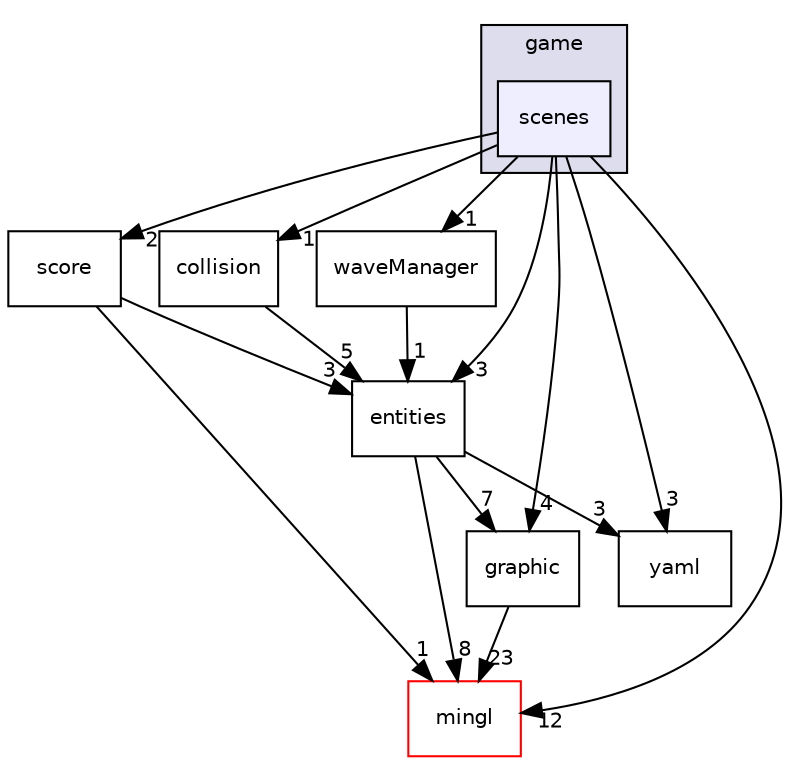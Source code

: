 digraph "libs/game/scenes" {
  compound=true
  node [ fontsize="10", fontname="Helvetica"];
  edge [ labelfontsize="10", labelfontname="Helvetica"];
  subgraph clusterdir_10c992a5ad9d681edc7d46cf538bcb51 {
    graph [ bgcolor="#ddddee", pencolor="black", label="game" fontname="Helvetica", fontsize="10", URL="dir_10c992a5ad9d681edc7d46cf538bcb51.html"]
  dir_2142ca991eeae29bbfbdf0c92df65416 [shape=box, label="scenes", style="filled", fillcolor="#eeeeff", pencolor="black", URL="dir_2142ca991eeae29bbfbdf0c92df65416.html"];
  }
  dir_1ee3d38b8c204615d580f52482947026 [shape=box label="score" URL="dir_1ee3d38b8c204615d580f52482947026.html"];
  dir_08bf7e3e3bbc62e59be05efc7049ea8f [shape=box label="yaml" URL="dir_08bf7e3e3bbc62e59be05efc7049ea8f.html"];
  dir_d4c5b6fad7562fcd9ee8f60dc5abf3ff [shape=box label="mingl" fillcolor="white" style="filled" color="red" URL="dir_d4c5b6fad7562fcd9ee8f60dc5abf3ff.html"];
  dir_18fcc25ff4e5fe0e8c5503018f848eb6 [shape=box label="entities" URL="dir_18fcc25ff4e5fe0e8c5503018f848eb6.html"];
  dir_a93e348ba5fc0576115edf167d276b1c [shape=box label="graphic" URL="dir_a93e348ba5fc0576115edf167d276b1c.html"];
  dir_43b41cf3b0884659abbfac1c2aebc9f5 [shape=box label="collision" URL="dir_43b41cf3b0884659abbfac1c2aebc9f5.html"];
  dir_309aa899a2231687fb22ab826b52b39c [shape=box label="waveManager" URL="dir_309aa899a2231687fb22ab826b52b39c.html"];
  dir_1ee3d38b8c204615d580f52482947026->dir_d4c5b6fad7562fcd9ee8f60dc5abf3ff [headlabel="1", labeldistance=1.5 headhref="dir_000021_000024.html"];
  dir_1ee3d38b8c204615d580f52482947026->dir_18fcc25ff4e5fe0e8c5503018f848eb6 [headlabel="3", labeldistance=1.5 headhref="dir_000021_000018.html"];
  dir_18fcc25ff4e5fe0e8c5503018f848eb6->dir_08bf7e3e3bbc62e59be05efc7049ea8f [headlabel="3", labeldistance=1.5 headhref="dir_000018_000023.html"];
  dir_18fcc25ff4e5fe0e8c5503018f848eb6->dir_d4c5b6fad7562fcd9ee8f60dc5abf3ff [headlabel="8", labeldistance=1.5 headhref="dir_000018_000024.html"];
  dir_18fcc25ff4e5fe0e8c5503018f848eb6->dir_a93e348ba5fc0576115edf167d276b1c [headlabel="7", labeldistance=1.5 headhref="dir_000018_000019.html"];
  dir_2142ca991eeae29bbfbdf0c92df65416->dir_1ee3d38b8c204615d580f52482947026 [headlabel="2", labeldistance=1.5 headhref="dir_000020_000021.html"];
  dir_2142ca991eeae29bbfbdf0c92df65416->dir_08bf7e3e3bbc62e59be05efc7049ea8f [headlabel="3", labeldistance=1.5 headhref="dir_000020_000023.html"];
  dir_2142ca991eeae29bbfbdf0c92df65416->dir_d4c5b6fad7562fcd9ee8f60dc5abf3ff [headlabel="12", labeldistance=1.5 headhref="dir_000020_000024.html"];
  dir_2142ca991eeae29bbfbdf0c92df65416->dir_18fcc25ff4e5fe0e8c5503018f848eb6 [headlabel="3", labeldistance=1.5 headhref="dir_000020_000018.html"];
  dir_2142ca991eeae29bbfbdf0c92df65416->dir_a93e348ba5fc0576115edf167d276b1c [headlabel="4", labeldistance=1.5 headhref="dir_000020_000019.html"];
  dir_2142ca991eeae29bbfbdf0c92df65416->dir_43b41cf3b0884659abbfac1c2aebc9f5 [headlabel="1", labeldistance=1.5 headhref="dir_000020_000017.html"];
  dir_2142ca991eeae29bbfbdf0c92df65416->dir_309aa899a2231687fb22ab826b52b39c [headlabel="1", labeldistance=1.5 headhref="dir_000020_000022.html"];
  dir_a93e348ba5fc0576115edf167d276b1c->dir_d4c5b6fad7562fcd9ee8f60dc5abf3ff [headlabel="23", labeldistance=1.5 headhref="dir_000019_000024.html"];
  dir_43b41cf3b0884659abbfac1c2aebc9f5->dir_18fcc25ff4e5fe0e8c5503018f848eb6 [headlabel="5", labeldistance=1.5 headhref="dir_000017_000018.html"];
  dir_309aa899a2231687fb22ab826b52b39c->dir_18fcc25ff4e5fe0e8c5503018f848eb6 [headlabel="1", labeldistance=1.5 headhref="dir_000022_000018.html"];
}
